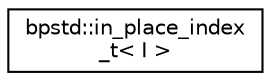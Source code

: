 digraph "Graphical Class Hierarchy"
{
 // LATEX_PDF_SIZE
  edge [fontname="Helvetica",fontsize="10",labelfontname="Helvetica",labelfontsize="10"];
  node [fontname="Helvetica",fontsize="10",shape=record];
  rankdir="LR";
  Node0 [label="bpstd::in_place_index\l_t\< I \>",height=0.2,width=0.4,color="black", fillcolor="white", style="filled",URL="$dd/dc8/structbpstd_1_1in__place__index__t.html",tooltip="This function is a special disambiguation tag for variadic functions, used in any and optional."];
}
